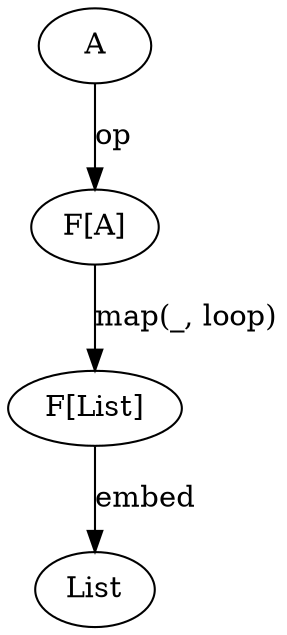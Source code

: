 digraph {
    A[class="disabled"]
    ListFA[label="F[A]"]
    ListFList[label="F[List]"]
    List[class="disabled"]

    A         -> ListFA[label=op class="disabled"]
    ListFA    -> ListFList[label="map(_, loop)" class="disabled"]
    ListFList -> List[label=embed class="disabled"]
}
